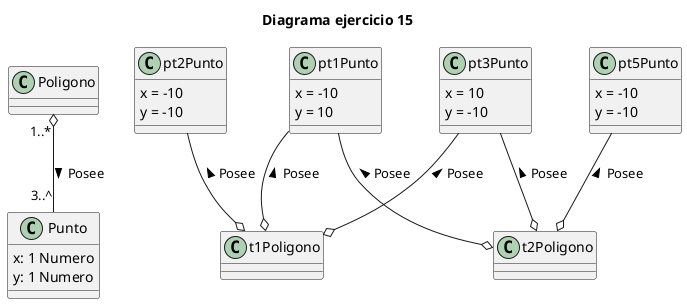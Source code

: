
@startuml
title  "Diagrama ejercicio 15"
class Poligono {}
class Punto {
    x: 1 Numero
    y: 1 Numero
}
Poligono "1..*" o-- "3..^" Punto : > Posee 

class t1Poligono{}
class pt1Punto{
x = -10
y = 10
}
class pt2Punto{
x = -10
y = -10
}
class pt3Punto{
x = 10
y = -10
}
pt1Punto --o t1Poligono : < Posee

pt2Punto --o t1Poligono : < Posee

pt3Punto --o t1Poligono : < Posee
pt3Punto --o t2Poligono : < Posee

class t2Poligono{}

class pt5Punto{
x = -10
y = -10
}

pt1Punto --o t2Poligono : < Posee
pt5Punto --o t2Poligono : < Posee




@enduml